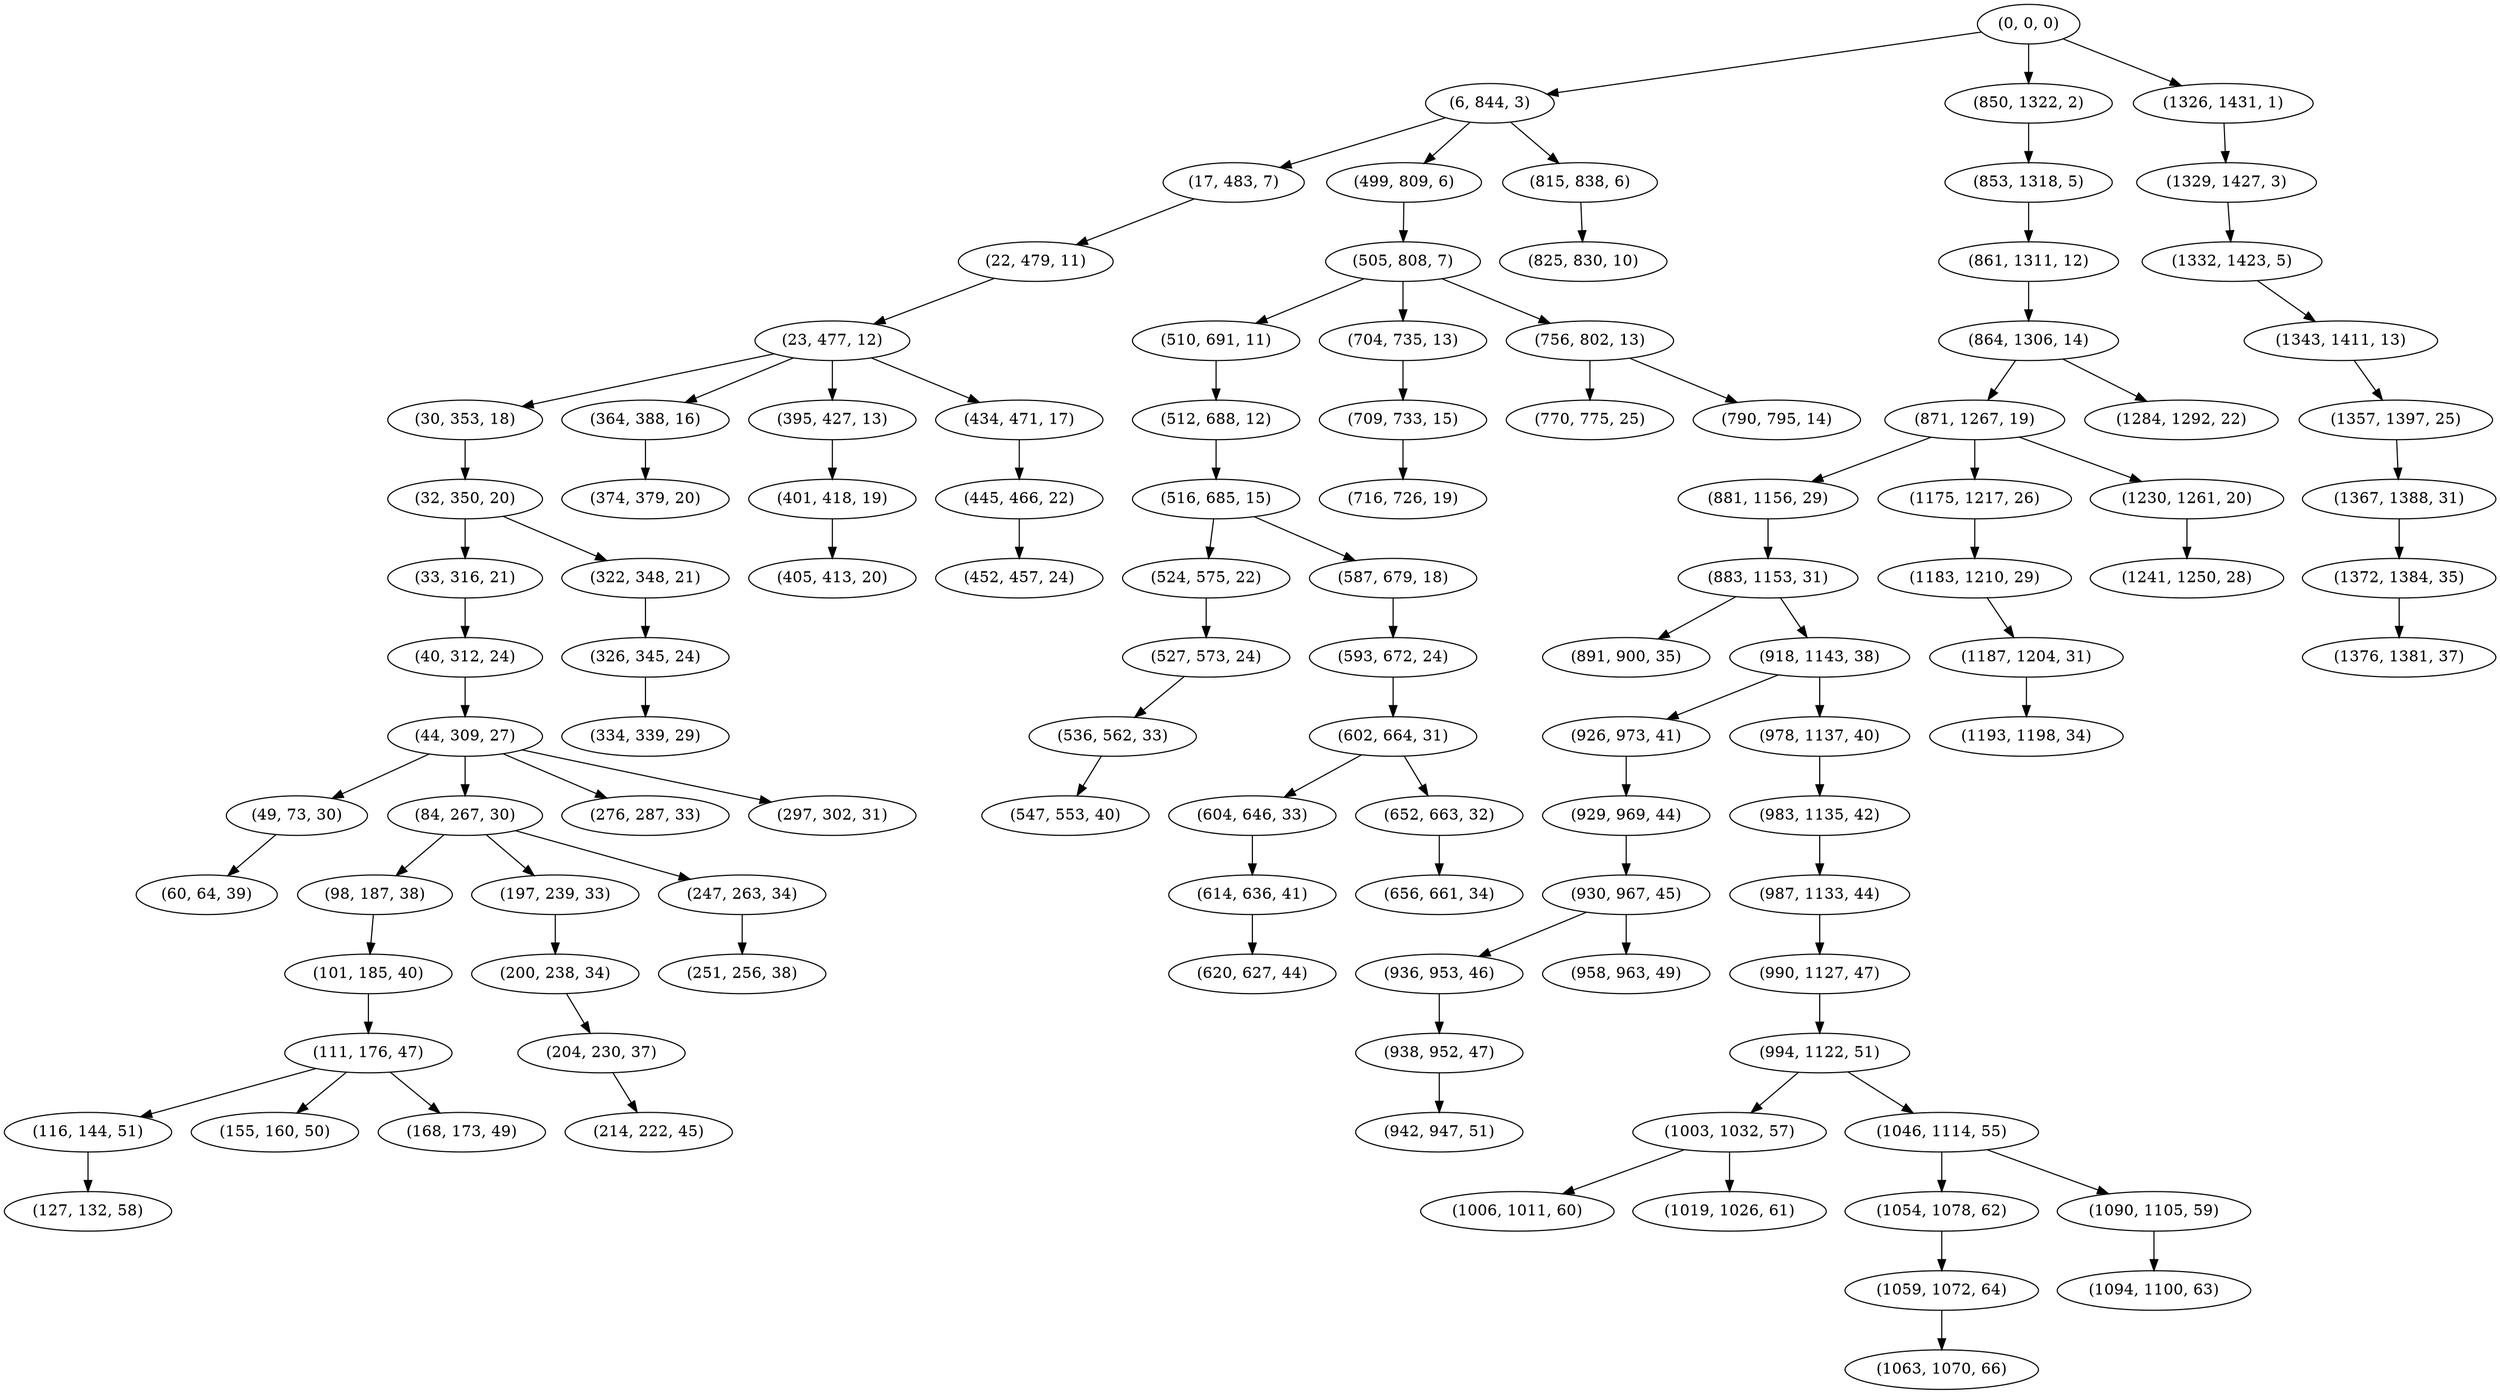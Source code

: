 digraph tree {
    "(0, 0, 0)";
    "(6, 844, 3)";
    "(17, 483, 7)";
    "(22, 479, 11)";
    "(23, 477, 12)";
    "(30, 353, 18)";
    "(32, 350, 20)";
    "(33, 316, 21)";
    "(40, 312, 24)";
    "(44, 309, 27)";
    "(49, 73, 30)";
    "(60, 64, 39)";
    "(84, 267, 30)";
    "(98, 187, 38)";
    "(101, 185, 40)";
    "(111, 176, 47)";
    "(116, 144, 51)";
    "(127, 132, 58)";
    "(155, 160, 50)";
    "(168, 173, 49)";
    "(197, 239, 33)";
    "(200, 238, 34)";
    "(204, 230, 37)";
    "(214, 222, 45)";
    "(247, 263, 34)";
    "(251, 256, 38)";
    "(276, 287, 33)";
    "(297, 302, 31)";
    "(322, 348, 21)";
    "(326, 345, 24)";
    "(334, 339, 29)";
    "(364, 388, 16)";
    "(374, 379, 20)";
    "(395, 427, 13)";
    "(401, 418, 19)";
    "(405, 413, 20)";
    "(434, 471, 17)";
    "(445, 466, 22)";
    "(452, 457, 24)";
    "(499, 809, 6)";
    "(505, 808, 7)";
    "(510, 691, 11)";
    "(512, 688, 12)";
    "(516, 685, 15)";
    "(524, 575, 22)";
    "(527, 573, 24)";
    "(536, 562, 33)";
    "(547, 553, 40)";
    "(587, 679, 18)";
    "(593, 672, 24)";
    "(602, 664, 31)";
    "(604, 646, 33)";
    "(614, 636, 41)";
    "(620, 627, 44)";
    "(652, 663, 32)";
    "(656, 661, 34)";
    "(704, 735, 13)";
    "(709, 733, 15)";
    "(716, 726, 19)";
    "(756, 802, 13)";
    "(770, 775, 25)";
    "(790, 795, 14)";
    "(815, 838, 6)";
    "(825, 830, 10)";
    "(850, 1322, 2)";
    "(853, 1318, 5)";
    "(861, 1311, 12)";
    "(864, 1306, 14)";
    "(871, 1267, 19)";
    "(881, 1156, 29)";
    "(883, 1153, 31)";
    "(891, 900, 35)";
    "(918, 1143, 38)";
    "(926, 973, 41)";
    "(929, 969, 44)";
    "(930, 967, 45)";
    "(936, 953, 46)";
    "(938, 952, 47)";
    "(942, 947, 51)";
    "(958, 963, 49)";
    "(978, 1137, 40)";
    "(983, 1135, 42)";
    "(987, 1133, 44)";
    "(990, 1127, 47)";
    "(994, 1122, 51)";
    "(1003, 1032, 57)";
    "(1006, 1011, 60)";
    "(1019, 1026, 61)";
    "(1046, 1114, 55)";
    "(1054, 1078, 62)";
    "(1059, 1072, 64)";
    "(1063, 1070, 66)";
    "(1090, 1105, 59)";
    "(1094, 1100, 63)";
    "(1175, 1217, 26)";
    "(1183, 1210, 29)";
    "(1187, 1204, 31)";
    "(1193, 1198, 34)";
    "(1230, 1261, 20)";
    "(1241, 1250, 28)";
    "(1284, 1292, 22)";
    "(1326, 1431, 1)";
    "(1329, 1427, 3)";
    "(1332, 1423, 5)";
    "(1343, 1411, 13)";
    "(1357, 1397, 25)";
    "(1367, 1388, 31)";
    "(1372, 1384, 35)";
    "(1376, 1381, 37)";
    "(0, 0, 0)" -> "(6, 844, 3)";
    "(0, 0, 0)" -> "(850, 1322, 2)";
    "(0, 0, 0)" -> "(1326, 1431, 1)";
    "(6, 844, 3)" -> "(17, 483, 7)";
    "(6, 844, 3)" -> "(499, 809, 6)";
    "(6, 844, 3)" -> "(815, 838, 6)";
    "(17, 483, 7)" -> "(22, 479, 11)";
    "(22, 479, 11)" -> "(23, 477, 12)";
    "(23, 477, 12)" -> "(30, 353, 18)";
    "(23, 477, 12)" -> "(364, 388, 16)";
    "(23, 477, 12)" -> "(395, 427, 13)";
    "(23, 477, 12)" -> "(434, 471, 17)";
    "(30, 353, 18)" -> "(32, 350, 20)";
    "(32, 350, 20)" -> "(33, 316, 21)";
    "(32, 350, 20)" -> "(322, 348, 21)";
    "(33, 316, 21)" -> "(40, 312, 24)";
    "(40, 312, 24)" -> "(44, 309, 27)";
    "(44, 309, 27)" -> "(49, 73, 30)";
    "(44, 309, 27)" -> "(84, 267, 30)";
    "(44, 309, 27)" -> "(276, 287, 33)";
    "(44, 309, 27)" -> "(297, 302, 31)";
    "(49, 73, 30)" -> "(60, 64, 39)";
    "(84, 267, 30)" -> "(98, 187, 38)";
    "(84, 267, 30)" -> "(197, 239, 33)";
    "(84, 267, 30)" -> "(247, 263, 34)";
    "(98, 187, 38)" -> "(101, 185, 40)";
    "(101, 185, 40)" -> "(111, 176, 47)";
    "(111, 176, 47)" -> "(116, 144, 51)";
    "(111, 176, 47)" -> "(155, 160, 50)";
    "(111, 176, 47)" -> "(168, 173, 49)";
    "(116, 144, 51)" -> "(127, 132, 58)";
    "(197, 239, 33)" -> "(200, 238, 34)";
    "(200, 238, 34)" -> "(204, 230, 37)";
    "(204, 230, 37)" -> "(214, 222, 45)";
    "(247, 263, 34)" -> "(251, 256, 38)";
    "(322, 348, 21)" -> "(326, 345, 24)";
    "(326, 345, 24)" -> "(334, 339, 29)";
    "(364, 388, 16)" -> "(374, 379, 20)";
    "(395, 427, 13)" -> "(401, 418, 19)";
    "(401, 418, 19)" -> "(405, 413, 20)";
    "(434, 471, 17)" -> "(445, 466, 22)";
    "(445, 466, 22)" -> "(452, 457, 24)";
    "(499, 809, 6)" -> "(505, 808, 7)";
    "(505, 808, 7)" -> "(510, 691, 11)";
    "(505, 808, 7)" -> "(704, 735, 13)";
    "(505, 808, 7)" -> "(756, 802, 13)";
    "(510, 691, 11)" -> "(512, 688, 12)";
    "(512, 688, 12)" -> "(516, 685, 15)";
    "(516, 685, 15)" -> "(524, 575, 22)";
    "(516, 685, 15)" -> "(587, 679, 18)";
    "(524, 575, 22)" -> "(527, 573, 24)";
    "(527, 573, 24)" -> "(536, 562, 33)";
    "(536, 562, 33)" -> "(547, 553, 40)";
    "(587, 679, 18)" -> "(593, 672, 24)";
    "(593, 672, 24)" -> "(602, 664, 31)";
    "(602, 664, 31)" -> "(604, 646, 33)";
    "(602, 664, 31)" -> "(652, 663, 32)";
    "(604, 646, 33)" -> "(614, 636, 41)";
    "(614, 636, 41)" -> "(620, 627, 44)";
    "(652, 663, 32)" -> "(656, 661, 34)";
    "(704, 735, 13)" -> "(709, 733, 15)";
    "(709, 733, 15)" -> "(716, 726, 19)";
    "(756, 802, 13)" -> "(770, 775, 25)";
    "(756, 802, 13)" -> "(790, 795, 14)";
    "(815, 838, 6)" -> "(825, 830, 10)";
    "(850, 1322, 2)" -> "(853, 1318, 5)";
    "(853, 1318, 5)" -> "(861, 1311, 12)";
    "(861, 1311, 12)" -> "(864, 1306, 14)";
    "(864, 1306, 14)" -> "(871, 1267, 19)";
    "(864, 1306, 14)" -> "(1284, 1292, 22)";
    "(871, 1267, 19)" -> "(881, 1156, 29)";
    "(871, 1267, 19)" -> "(1175, 1217, 26)";
    "(871, 1267, 19)" -> "(1230, 1261, 20)";
    "(881, 1156, 29)" -> "(883, 1153, 31)";
    "(883, 1153, 31)" -> "(891, 900, 35)";
    "(883, 1153, 31)" -> "(918, 1143, 38)";
    "(918, 1143, 38)" -> "(926, 973, 41)";
    "(918, 1143, 38)" -> "(978, 1137, 40)";
    "(926, 973, 41)" -> "(929, 969, 44)";
    "(929, 969, 44)" -> "(930, 967, 45)";
    "(930, 967, 45)" -> "(936, 953, 46)";
    "(930, 967, 45)" -> "(958, 963, 49)";
    "(936, 953, 46)" -> "(938, 952, 47)";
    "(938, 952, 47)" -> "(942, 947, 51)";
    "(978, 1137, 40)" -> "(983, 1135, 42)";
    "(983, 1135, 42)" -> "(987, 1133, 44)";
    "(987, 1133, 44)" -> "(990, 1127, 47)";
    "(990, 1127, 47)" -> "(994, 1122, 51)";
    "(994, 1122, 51)" -> "(1003, 1032, 57)";
    "(994, 1122, 51)" -> "(1046, 1114, 55)";
    "(1003, 1032, 57)" -> "(1006, 1011, 60)";
    "(1003, 1032, 57)" -> "(1019, 1026, 61)";
    "(1046, 1114, 55)" -> "(1054, 1078, 62)";
    "(1046, 1114, 55)" -> "(1090, 1105, 59)";
    "(1054, 1078, 62)" -> "(1059, 1072, 64)";
    "(1059, 1072, 64)" -> "(1063, 1070, 66)";
    "(1090, 1105, 59)" -> "(1094, 1100, 63)";
    "(1175, 1217, 26)" -> "(1183, 1210, 29)";
    "(1183, 1210, 29)" -> "(1187, 1204, 31)";
    "(1187, 1204, 31)" -> "(1193, 1198, 34)";
    "(1230, 1261, 20)" -> "(1241, 1250, 28)";
    "(1326, 1431, 1)" -> "(1329, 1427, 3)";
    "(1329, 1427, 3)" -> "(1332, 1423, 5)";
    "(1332, 1423, 5)" -> "(1343, 1411, 13)";
    "(1343, 1411, 13)" -> "(1357, 1397, 25)";
    "(1357, 1397, 25)" -> "(1367, 1388, 31)";
    "(1367, 1388, 31)" -> "(1372, 1384, 35)";
    "(1372, 1384, 35)" -> "(1376, 1381, 37)";
}

